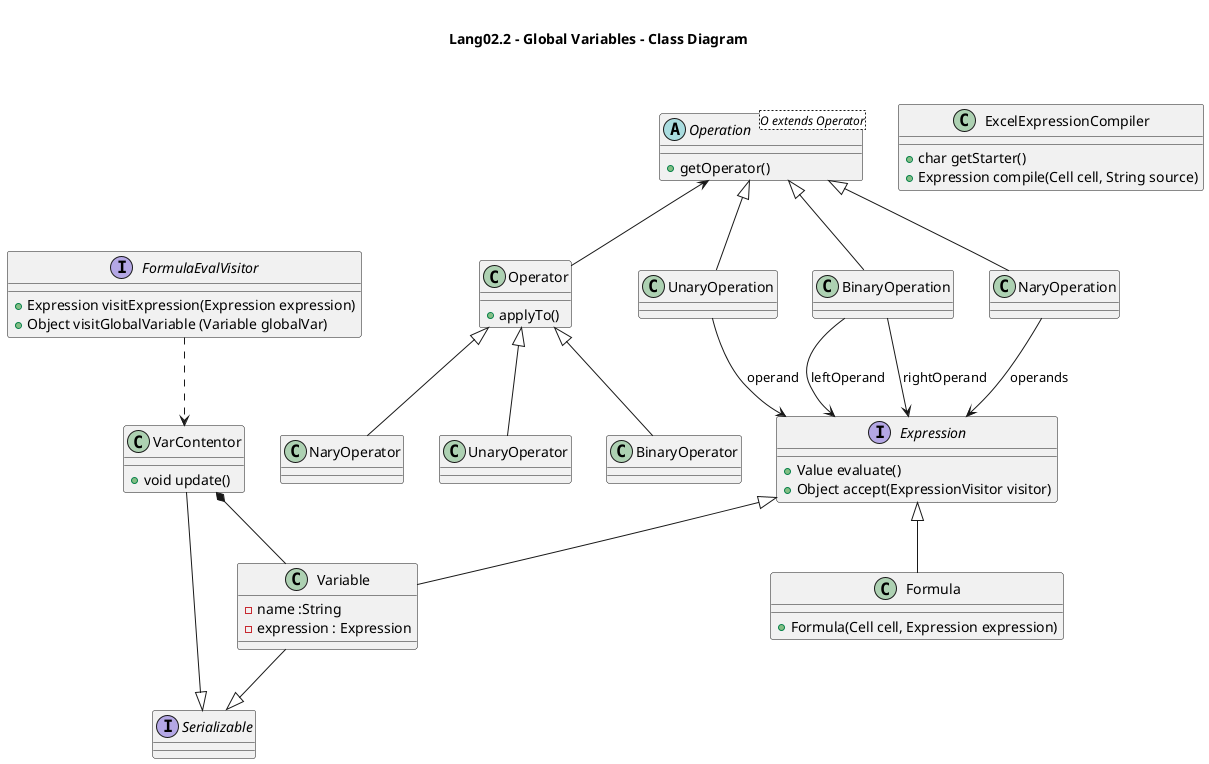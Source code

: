 @startuml lang02.1_cd.png


title \nLang02.2 - Global Variables - Class Diagram\n\n

class Variable{
 - name :String
 - expression : Expression
}

interface Serializable{
}

class ExcelExpressionCompiler{
    +char getStarter()
    +Expression compile(Cell cell, String source)
}

class VarContentor{
    +void update()
}

class Formula {
	+Formula(Cell cell, Expression expression) 
}
interface Expression {
	+Value evaluate()
	+Object accept(ExpressionVisitor visitor)
}

interface Operator {
}

class Operator {
    + applyTo()
}

abstract class Operation <O extends Operator> {
    + getOperator() 
}

interface FormulaEvalVisitor {
        +Expression visitExpression(Expression expression)
	+Object visitGlobalVariable (Variable globalVar)
}

Expression <|-- Formula
Expression <|-- Variable

Operation <|-- UnaryOperation
Operation <|-- BinaryOperation
Operation <|-- NaryOperation

UnaryOperation --> Expression : operand
BinaryOperation --> Expression : leftOperand
BinaryOperation --> Expression : rightOperand
NaryOperation --> Expression : operands

Operator <|-- UnaryOperator
Operator <|-- BinaryOperator
Operator <|-- NaryOperator

Operation <-- Operator

FormulaEvalVisitor ..> VarContentor
VarContentor *-- Variable
Variable --|> Serializable
VarContentor --|> Serializable
  @enduml